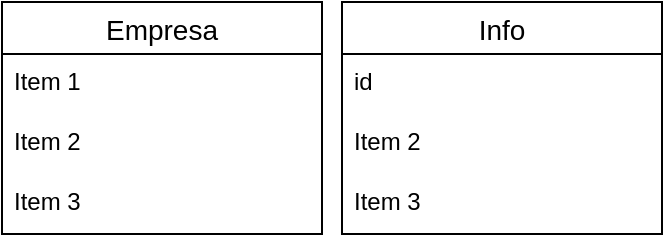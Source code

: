 <mxfile version="24.8.6">
  <diagram name="Página-1" id="s1wva9HRvPWU8w2n_Uq0">
    <mxGraphModel dx="814" dy="544" grid="1" gridSize="10" guides="1" tooltips="1" connect="1" arrows="1" fold="1" page="1" pageScale="1" pageWidth="827" pageHeight="1169" math="0" shadow="0">
      <root>
        <mxCell id="0" />
        <mxCell id="1" parent="0" />
        <mxCell id="P7n3IKRrnpp8NE-et-if-1" value="Info" style="swimlane;fontStyle=0;childLayout=stackLayout;horizontal=1;startSize=26;horizontalStack=0;resizeParent=1;resizeParentMax=0;resizeLast=0;collapsible=1;marginBottom=0;align=center;fontSize=14;" vertex="1" parent="1">
          <mxGeometry x="280" y="440" width="160" height="116" as="geometry">
            <mxRectangle x="280" y="440" width="60" height="30" as="alternateBounds" />
          </mxGeometry>
        </mxCell>
        <mxCell id="P7n3IKRrnpp8NE-et-if-2" value="id" style="text;strokeColor=none;fillColor=none;spacingLeft=4;spacingRight=4;overflow=hidden;rotatable=0;points=[[0,0.5],[1,0.5]];portConstraint=eastwest;fontSize=12;whiteSpace=wrap;html=1;" vertex="1" parent="P7n3IKRrnpp8NE-et-if-1">
          <mxGeometry y="26" width="160" height="30" as="geometry" />
        </mxCell>
        <mxCell id="P7n3IKRrnpp8NE-et-if-3" value="Item 2" style="text;strokeColor=none;fillColor=none;spacingLeft=4;spacingRight=4;overflow=hidden;rotatable=0;points=[[0,0.5],[1,0.5]];portConstraint=eastwest;fontSize=12;whiteSpace=wrap;html=1;" vertex="1" parent="P7n3IKRrnpp8NE-et-if-1">
          <mxGeometry y="56" width="160" height="30" as="geometry" />
        </mxCell>
        <mxCell id="P7n3IKRrnpp8NE-et-if-4" value="Item 3" style="text;strokeColor=none;fillColor=none;spacingLeft=4;spacingRight=4;overflow=hidden;rotatable=0;points=[[0,0.5],[1,0.5]];portConstraint=eastwest;fontSize=12;whiteSpace=wrap;html=1;" vertex="1" parent="P7n3IKRrnpp8NE-et-if-1">
          <mxGeometry y="86" width="160" height="30" as="geometry" />
        </mxCell>
        <mxCell id="P7n3IKRrnpp8NE-et-if-5" value="Empresa" style="swimlane;fontStyle=0;childLayout=stackLayout;horizontal=1;startSize=26;horizontalStack=0;resizeParent=1;resizeParentMax=0;resizeLast=0;collapsible=1;marginBottom=0;align=center;fontSize=14;" vertex="1" parent="1">
          <mxGeometry x="110" y="440" width="160" height="116" as="geometry">
            <mxRectangle x="110" y="440" width="100" height="30" as="alternateBounds" />
          </mxGeometry>
        </mxCell>
        <mxCell id="P7n3IKRrnpp8NE-et-if-6" value="Item 1" style="text;strokeColor=none;fillColor=none;spacingLeft=4;spacingRight=4;overflow=hidden;rotatable=0;points=[[0,0.5],[1,0.5]];portConstraint=eastwest;fontSize=12;whiteSpace=wrap;html=1;" vertex="1" parent="P7n3IKRrnpp8NE-et-if-5">
          <mxGeometry y="26" width="160" height="30" as="geometry" />
        </mxCell>
        <mxCell id="P7n3IKRrnpp8NE-et-if-7" value="Item 2" style="text;strokeColor=none;fillColor=none;spacingLeft=4;spacingRight=4;overflow=hidden;rotatable=0;points=[[0,0.5],[1,0.5]];portConstraint=eastwest;fontSize=12;whiteSpace=wrap;html=1;" vertex="1" parent="P7n3IKRrnpp8NE-et-if-5">
          <mxGeometry y="56" width="160" height="30" as="geometry" />
        </mxCell>
        <mxCell id="P7n3IKRrnpp8NE-et-if-8" value="Item 3" style="text;strokeColor=none;fillColor=none;spacingLeft=4;spacingRight=4;overflow=hidden;rotatable=0;points=[[0,0.5],[1,0.5]];portConstraint=eastwest;fontSize=12;whiteSpace=wrap;html=1;" vertex="1" parent="P7n3IKRrnpp8NE-et-if-5">
          <mxGeometry y="86" width="160" height="30" as="geometry" />
        </mxCell>
      </root>
    </mxGraphModel>
  </diagram>
</mxfile>
